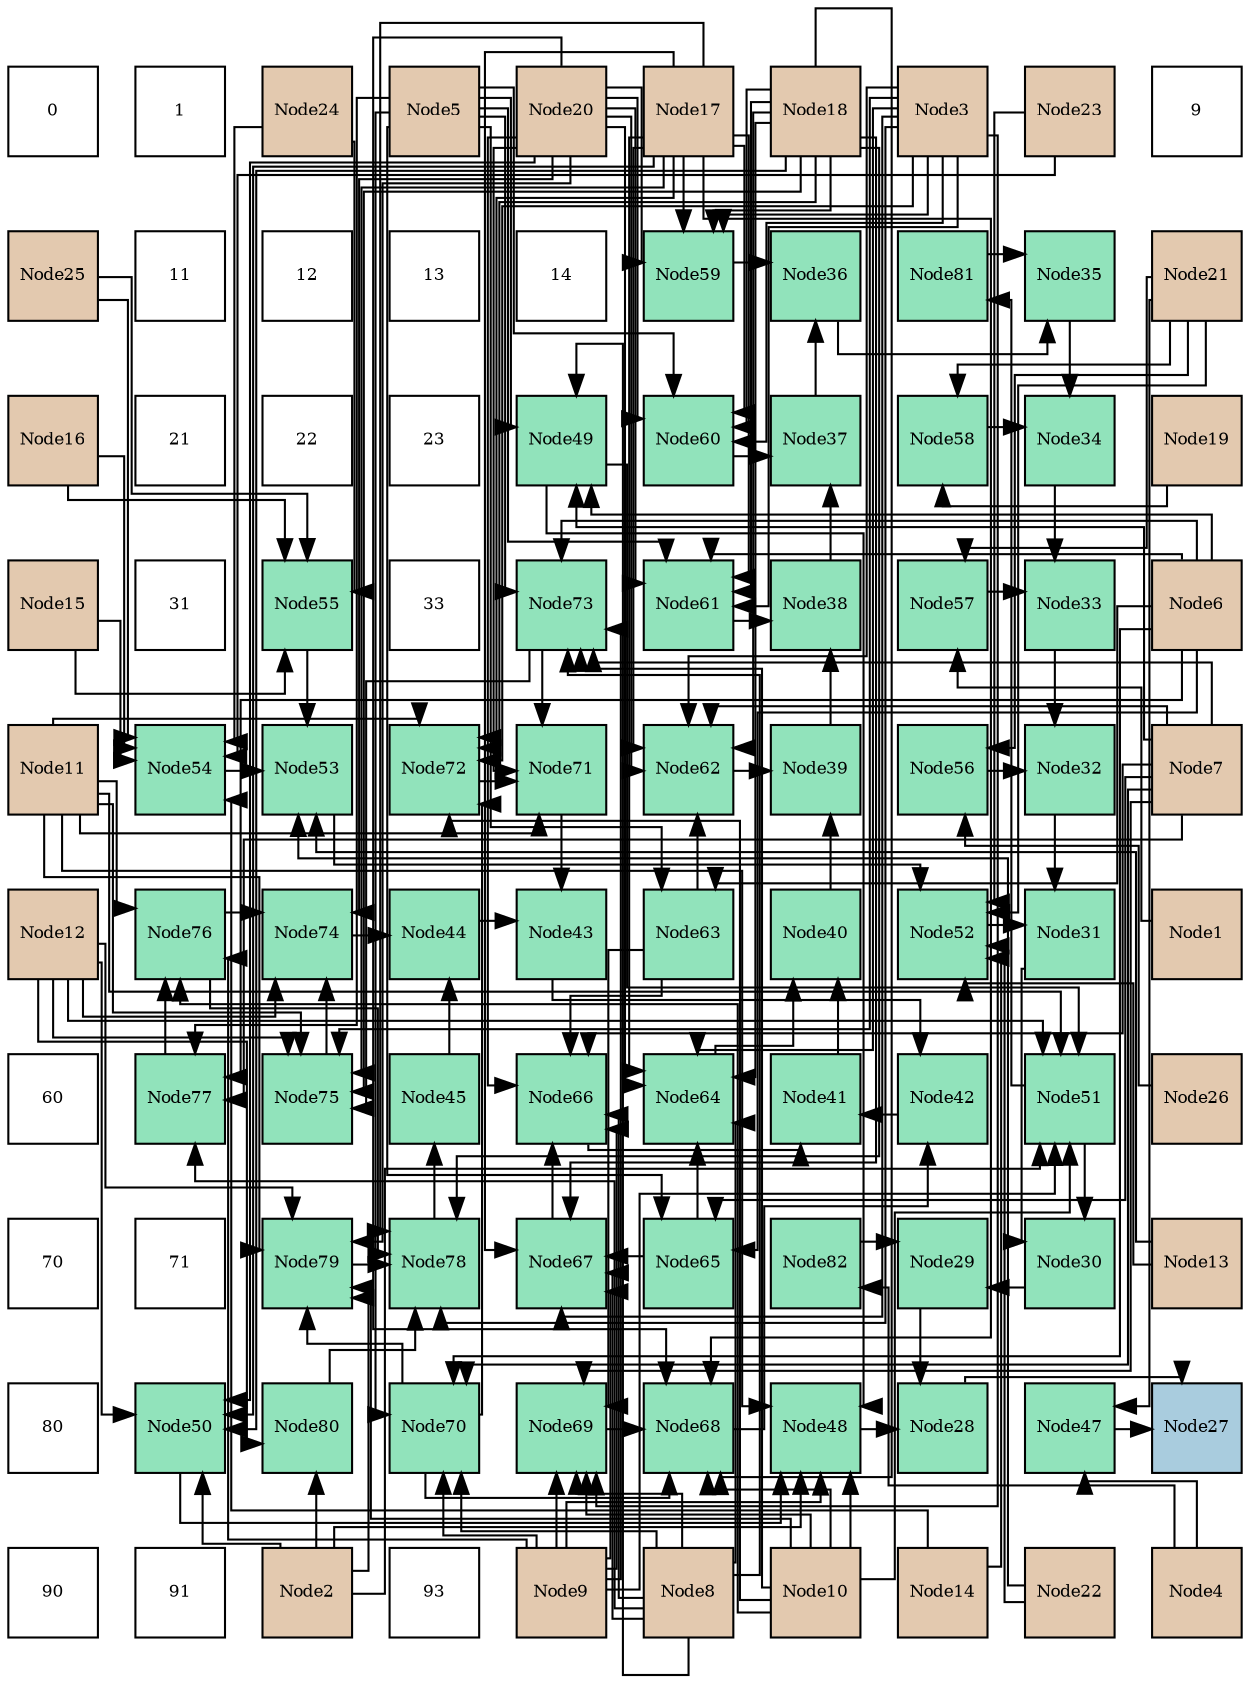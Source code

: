 digraph layout{
 rankdir=TB;
 splines=ortho;
 node [style=filled shape=square fixedsize=true width=0.6];
0[label="0", fontsize=8, fillcolor="#ffffff"];
1[label="1", fontsize=8, fillcolor="#ffffff"];
2[label="Node24", fontsize=8, fillcolor="#e3c9af"];
3[label="Node5", fontsize=8, fillcolor="#e3c9af"];
4[label="Node20", fontsize=8, fillcolor="#e3c9af"];
5[label="Node17", fontsize=8, fillcolor="#e3c9af"];
6[label="Node18", fontsize=8, fillcolor="#e3c9af"];
7[label="Node3", fontsize=8, fillcolor="#e3c9af"];
8[label="Node23", fontsize=8, fillcolor="#e3c9af"];
9[label="9", fontsize=8, fillcolor="#ffffff"];
10[label="Node25", fontsize=8, fillcolor="#e3c9af"];
11[label="11", fontsize=8, fillcolor="#ffffff"];
12[label="12", fontsize=8, fillcolor="#ffffff"];
13[label="13", fontsize=8, fillcolor="#ffffff"];
14[label="14", fontsize=8, fillcolor="#ffffff"];
15[label="Node59", fontsize=8, fillcolor="#91e3bb"];
16[label="Node36", fontsize=8, fillcolor="#91e3bb"];
17[label="Node81", fontsize=8, fillcolor="#91e3bb"];
18[label="Node35", fontsize=8, fillcolor="#91e3bb"];
19[label="Node21", fontsize=8, fillcolor="#e3c9af"];
20[label="Node16", fontsize=8, fillcolor="#e3c9af"];
21[label="21", fontsize=8, fillcolor="#ffffff"];
22[label="22", fontsize=8, fillcolor="#ffffff"];
23[label="23", fontsize=8, fillcolor="#ffffff"];
24[label="Node49", fontsize=8, fillcolor="#91e3bb"];
25[label="Node60", fontsize=8, fillcolor="#91e3bb"];
26[label="Node37", fontsize=8, fillcolor="#91e3bb"];
27[label="Node58", fontsize=8, fillcolor="#91e3bb"];
28[label="Node34", fontsize=8, fillcolor="#91e3bb"];
29[label="Node19", fontsize=8, fillcolor="#e3c9af"];
30[label="Node15", fontsize=8, fillcolor="#e3c9af"];
31[label="31", fontsize=8, fillcolor="#ffffff"];
32[label="Node55", fontsize=8, fillcolor="#91e3bb"];
33[label="33", fontsize=8, fillcolor="#ffffff"];
34[label="Node73", fontsize=8, fillcolor="#91e3bb"];
35[label="Node61", fontsize=8, fillcolor="#91e3bb"];
36[label="Node38", fontsize=8, fillcolor="#91e3bb"];
37[label="Node57", fontsize=8, fillcolor="#91e3bb"];
38[label="Node33", fontsize=8, fillcolor="#91e3bb"];
39[label="Node6", fontsize=8, fillcolor="#e3c9af"];
40[label="Node11", fontsize=8, fillcolor="#e3c9af"];
41[label="Node54", fontsize=8, fillcolor="#91e3bb"];
42[label="Node53", fontsize=8, fillcolor="#91e3bb"];
43[label="Node72", fontsize=8, fillcolor="#91e3bb"];
44[label="Node71", fontsize=8, fillcolor="#91e3bb"];
45[label="Node62", fontsize=8, fillcolor="#91e3bb"];
46[label="Node39", fontsize=8, fillcolor="#91e3bb"];
47[label="Node56", fontsize=8, fillcolor="#91e3bb"];
48[label="Node32", fontsize=8, fillcolor="#91e3bb"];
49[label="Node7", fontsize=8, fillcolor="#e3c9af"];
50[label="Node12", fontsize=8, fillcolor="#e3c9af"];
51[label="Node76", fontsize=8, fillcolor="#91e3bb"];
52[label="Node74", fontsize=8, fillcolor="#91e3bb"];
53[label="Node44", fontsize=8, fillcolor="#91e3bb"];
54[label="Node43", fontsize=8, fillcolor="#91e3bb"];
55[label="Node63", fontsize=8, fillcolor="#91e3bb"];
56[label="Node40", fontsize=8, fillcolor="#91e3bb"];
57[label="Node52", fontsize=8, fillcolor="#91e3bb"];
58[label="Node31", fontsize=8, fillcolor="#91e3bb"];
59[label="Node1", fontsize=8, fillcolor="#e3c9af"];
60[label="60", fontsize=8, fillcolor="#ffffff"];
61[label="Node77", fontsize=8, fillcolor="#91e3bb"];
62[label="Node75", fontsize=8, fillcolor="#91e3bb"];
63[label="Node45", fontsize=8, fillcolor="#91e3bb"];
64[label="Node66", fontsize=8, fillcolor="#91e3bb"];
65[label="Node64", fontsize=8, fillcolor="#91e3bb"];
66[label="Node41", fontsize=8, fillcolor="#91e3bb"];
67[label="Node42", fontsize=8, fillcolor="#91e3bb"];
68[label="Node51", fontsize=8, fillcolor="#91e3bb"];
69[label="Node26", fontsize=8, fillcolor="#e3c9af"];
70[label="70", fontsize=8, fillcolor="#ffffff"];
71[label="71", fontsize=8, fillcolor="#ffffff"];
72[label="Node79", fontsize=8, fillcolor="#91e3bb"];
73[label="Node78", fontsize=8, fillcolor="#91e3bb"];
74[label="Node67", fontsize=8, fillcolor="#91e3bb"];
75[label="Node65", fontsize=8, fillcolor="#91e3bb"];
76[label="Node82", fontsize=8, fillcolor="#91e3bb"];
77[label="Node29", fontsize=8, fillcolor="#91e3bb"];
78[label="Node30", fontsize=8, fillcolor="#91e3bb"];
79[label="Node13", fontsize=8, fillcolor="#e3c9af"];
80[label="80", fontsize=8, fillcolor="#ffffff"];
81[label="Node50", fontsize=8, fillcolor="#91e3bb"];
82[label="Node80", fontsize=8, fillcolor="#91e3bb"];
83[label="Node70", fontsize=8, fillcolor="#91e3bb"];
84[label="Node69", fontsize=8, fillcolor="#91e3bb"];
85[label="Node68", fontsize=8, fillcolor="#91e3bb"];
86[label="Node48", fontsize=8, fillcolor="#91e3bb"];
87[label="Node28", fontsize=8, fillcolor="#91e3bb"];
88[label="Node47", fontsize=8, fillcolor="#91e3bb"];
89[label="Node27", fontsize=8, fillcolor="#a9ccde"];
90[label="90", fontsize=8, fillcolor="#ffffff"];
91[label="91", fontsize=8, fillcolor="#ffffff"];
92[label="Node2", fontsize=8, fillcolor="#e3c9af"];
93[label="93", fontsize=8, fillcolor="#ffffff"];
94[label="Node9", fontsize=8, fillcolor="#e3c9af"];
95[label="Node8", fontsize=8, fillcolor="#e3c9af"];
96[label="Node10", fontsize=8, fillcolor="#e3c9af"];
97[label="Node14", fontsize=8, fillcolor="#e3c9af"];
98[label="Node22", fontsize=8, fillcolor="#e3c9af"];
99[label="Node4", fontsize=8, fillcolor="#e3c9af"];
edge [constraint=false, style=vis];87 -> 89;
88 -> 89;
77 -> 87;
86 -> 87;
78 -> 77;
76 -> 77;
58 -> 78;
68 -> 78;
48 -> 58;
57 -> 58;
38 -> 48;
47 -> 48;
28 -> 38;
37 -> 38;
18 -> 28;
27 -> 28;
16 -> 18;
17 -> 18;
26 -> 16;
15 -> 16;
36 -> 26;
25 -> 26;
46 -> 36;
35 -> 36;
56 -> 46;
45 -> 46;
66 -> 56;
65 -> 56;
67 -> 66;
64 -> 66;
54 -> 67;
85 -> 67;
53 -> 54;
44 -> 54;
63 -> 53;
52 -> 53;
73 -> 63;
42 -> 57;
79 -> 57;
97 -> 57;
19 -> 57;
98 -> 57;
8 -> 57;
74 -> 64;
55 -> 64;
49 -> 64;
95 -> 64;
94 -> 64;
4 -> 64;
84 -> 85;
83 -> 85;
96 -> 85;
5 -> 85;
6 -> 85;
4 -> 85;
43 -> 44;
34 -> 44;
40 -> 44;
4 -> 44;
62 -> 52;
51 -> 52;
50 -> 52;
4 -> 52;
51 -> 73;
72 -> 73;
82 -> 73;
7 -> 73;
5 -> 73;
6 -> 73;
68 -> 17;
24 -> 86;
81 -> 86;
92 -> 86;
94 -> 86;
96 -> 86;
40 -> 86;
24 -> 68;
92 -> 68;
94 -> 68;
96 -> 68;
40 -> 68;
50 -> 68;
41 -> 42;
32 -> 42;
79 -> 42;
98 -> 42;
55 -> 45;
7 -> 45;
49 -> 45;
5 -> 45;
6 -> 45;
4 -> 45;
75 -> 65;
7 -> 65;
95 -> 65;
5 -> 65;
6 -> 65;
4 -> 65;
75 -> 74;
7 -> 74;
95 -> 74;
94 -> 74;
5 -> 74;
6 -> 74;
55 -> 84;
7 -> 84;
49 -> 84;
95 -> 84;
94 -> 84;
96 -> 84;
83 -> 43;
7 -> 43;
96 -> 43;
40 -> 43;
5 -> 43;
6 -> 43;
34 -> 62;
7 -> 62;
40 -> 62;
50 -> 62;
5 -> 62;
6 -> 62;
61 -> 51;
94 -> 51;
96 -> 51;
40 -> 51;
83 -> 72;
92 -> 72;
96 -> 72;
40 -> 72;
50 -> 72;
4 -> 72;
99 -> 88;
19 -> 88;
3 -> 24;
39 -> 24;
49 -> 24;
95 -> 24;
92 -> 81;
50 -> 81;
5 -> 81;
6 -> 81;
4 -> 81;
97 -> 41;
30 -> 41;
20 -> 41;
8 -> 41;
2 -> 41;
10 -> 41;
30 -> 32;
20 -> 32;
2 -> 32;
10 -> 32;
19 -> 47;
69 -> 47;
59 -> 37;
19 -> 37;
29 -> 27;
19 -> 27;
7 -> 15;
5 -> 15;
6 -> 15;
4 -> 15;
7 -> 25;
3 -> 25;
5 -> 25;
6 -> 25;
4 -> 25;
7 -> 35;
3 -> 35;
39 -> 35;
5 -> 35;
6 -> 35;
4 -> 35;
3 -> 55;
39 -> 55;
3 -> 75;
39 -> 75;
49 -> 75;
3 -> 83;
39 -> 83;
49 -> 83;
95 -> 83;
94 -> 83;
3 -> 34;
39 -> 34;
49 -> 34;
95 -> 34;
94 -> 34;
96 -> 34;
3 -> 61;
39 -> 61;
49 -> 61;
95 -> 61;
92 -> 82;
50 -> 82;
99 -> 76;
edge [constraint=true, style=invis];
0 -> 10 -> 20 -> 30 -> 40 -> 50 -> 60 -> 70 -> 80 -> 90;
1 -> 11 -> 21 -> 31 -> 41 -> 51 -> 61 -> 71 -> 81 -> 91;
2 -> 12 -> 22 -> 32 -> 42 -> 52 -> 62 -> 72 -> 82 -> 92;
3 -> 13 -> 23 -> 33 -> 43 -> 53 -> 63 -> 73 -> 83 -> 93;
4 -> 14 -> 24 -> 34 -> 44 -> 54 -> 64 -> 74 -> 84 -> 94;
5 -> 15 -> 25 -> 35 -> 45 -> 55 -> 65 -> 75 -> 85 -> 95;
6 -> 16 -> 26 -> 36 -> 46 -> 56 -> 66 -> 76 -> 86 -> 96;
7 -> 17 -> 27 -> 37 -> 47 -> 57 -> 67 -> 77 -> 87 -> 97;
8 -> 18 -> 28 -> 38 -> 48 -> 58 -> 68 -> 78 -> 88 -> 98;
9 -> 19 -> 29 -> 39 -> 49 -> 59 -> 69 -> 79 -> 89 -> 99;
rank = same {0 -> 1 -> 2 -> 3 -> 4 -> 5 -> 6 -> 7 -> 8 -> 9};
rank = same {10 -> 11 -> 12 -> 13 -> 14 -> 15 -> 16 -> 17 -> 18 -> 19};
rank = same {20 -> 21 -> 22 -> 23 -> 24 -> 25 -> 26 -> 27 -> 28 -> 29};
rank = same {30 -> 31 -> 32 -> 33 -> 34 -> 35 -> 36 -> 37 -> 38 -> 39};
rank = same {40 -> 41 -> 42 -> 43 -> 44 -> 45 -> 46 -> 47 -> 48 -> 49};
rank = same {50 -> 51 -> 52 -> 53 -> 54 -> 55 -> 56 -> 57 -> 58 -> 59};
rank = same {60 -> 61 -> 62 -> 63 -> 64 -> 65 -> 66 -> 67 -> 68 -> 69};
rank = same {70 -> 71 -> 72 -> 73 -> 74 -> 75 -> 76 -> 77 -> 78 -> 79};
rank = same {80 -> 81 -> 82 -> 83 -> 84 -> 85 -> 86 -> 87 -> 88 -> 89};
rank = same {90 -> 91 -> 92 -> 93 -> 94 -> 95 -> 96 -> 97 -> 98 -> 99};
}